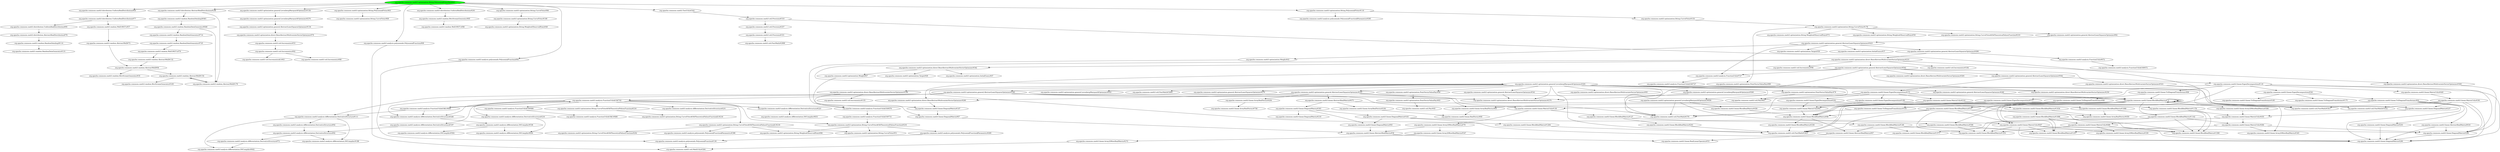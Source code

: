 digraph "cg/org.apache.commons.math3.optimization.fitting.PolynomialFitterTest#45"
{
	"org.apache.commons.math3.optimization.fitting.PolynomialFitterTest#45" [style=filled,fillcolor=green];
	"org.apache.commons.math3.optimization.fitting.PolynomialFitterTest#45" -> "org.apache.commons.math3.distribution.UniformRealDistribution#64";
	"org.apache.commons.math3.distribution.UniformRealDistribution#64" -> "org.apache.commons.math3.distribution.UniformRealDistribution#77";
	"org.apache.commons.math3.distribution.UniformRealDistribution#77" -> "org.apache.commons.math3.random.Well19937c#57";
	"org.apache.commons.math3.random.Well19937c#57" -> "org.apache.commons.math3.random.AbstractWell#72";
	"org.apache.commons.math3.random.AbstractWell#72" -> "org.apache.commons.math3.random.AbstractWell#94";
	"org.apache.commons.math3.random.AbstractWell#94" -> "org.apache.commons.math3.random.BitsStreamGenerator#35";
	"org.apache.commons.math3.random.AbstractWell#94" -> "org.apache.commons.math3.random.AbstractWell#154";
	"org.apache.commons.math3.random.AbstractWell#154" -> "org.apache.commons.math3.random.AbstractWell#179";
	"org.apache.commons.math3.random.AbstractWell#179" -> "org.apache.commons.math3.random.AbstractWell#154";
	"org.apache.commons.math3.random.AbstractWell#154" -> "org.apache.commons.math3.random.BitsStreamGenerator#165";
	"org.apache.commons.math3.distribution.UniformRealDistribution#77" -> "org.apache.commons.math3.distribution.UniformRealDistribution#95";
	"org.apache.commons.math3.distribution.UniformRealDistribution#95" -> "org.apache.commons.math3.distribution.AbstractRealDistribution#76";
	"org.apache.commons.math3.distribution.AbstractRealDistribution#76" -> "org.apache.commons.math3.random.RandomDataImpl#114";
	"org.apache.commons.math3.random.RandomDataImpl#114" -> "org.apache.commons.math3.random.RandomDataGenerator#131";
	"org.apache.commons.math3.optimization.fitting.PolynomialFitterTest#45" -> "org.apache.commons.math3.distribution.AbstractRealDistribution#246";
	"org.apache.commons.math3.distribution.AbstractRealDistribution#246" -> "org.apache.commons.math3.random.AbstractWell#179";
	"org.apache.commons.math3.distribution.AbstractRealDistribution#246" -> "org.apache.commons.math3.random.RandomDataImpl#461";
	"org.apache.commons.math3.random.RandomDataImpl#461" -> "org.apache.commons.math3.random.RandomDataGenerator#648";
	"org.apache.commons.math3.random.RandomDataGenerator#648" -> "org.apache.commons.math3.random.RandomDataGenerator#714";
	"org.apache.commons.math3.random.RandomDataGenerator#714" -> "org.apache.commons.math3.random.RandomDataGenerator#725";
	"org.apache.commons.math3.random.RandomDataGenerator#725" -> "org.apache.commons.math3.random.Well19937c#79";
	"org.apache.commons.math3.random.Well19937c#79" -> "org.apache.commons.math3.random.AbstractWell#132";
	"org.apache.commons.math3.random.AbstractWell#132" -> "org.apache.commons.math3.random.AbstractWell#94";
	"org.apache.commons.math3.random.RandomDataGenerator#648" -> "org.apache.commons.math3.random.AbstractWell#179";
	"org.apache.commons.math3.optimization.fitting.PolynomialFitterTest#45" -> "org.apache.commons.math3.optimization.general.LevenbergMarquardtOptimizer#158";
	"org.apache.commons.math3.optimization.general.LevenbergMarquardtOptimizer#158" -> "org.apache.commons.math3.optimization.general.LevenbergMarquardtOptimizer#270";
	"org.apache.commons.math3.optimization.general.LevenbergMarquardtOptimizer#270" -> "org.apache.commons.math3.optimization.general.AbstractLeastSquaresOptimizer#134";
	"org.apache.commons.math3.optimization.general.AbstractLeastSquaresOptimizer#134" -> "org.apache.commons.math3.optimization.direct.BaseAbstractMultivariateVectorOptimizer#79";
	"org.apache.commons.math3.optimization.direct.BaseAbstractMultivariateVectorOptimizer#79" -> "org.apache.commons.math3.util.Incrementor#53";
	"org.apache.commons.math3.util.Incrementor#53" -> "org.apache.commons.math3.util.Incrementor#62";
	"org.apache.commons.math3.util.Incrementor#62" -> "org.apache.commons.math3.util.Incrementor$1#63";
	"org.apache.commons.math3.util.Incrementor#62" -> "org.apache.commons.math3.util.Incrementor#80";
	"org.apache.commons.math3.optimization.fitting.PolynomialFitterTest#45" -> "org.apache.commons.math3.optimization.fitting.PolynomialFitter#63";
	"org.apache.commons.math3.optimization.fitting.PolynomialFitter#63" -> "org.apache.commons.math3.optimization.fitting.CurveFitter#69";
	"org.apache.commons.math3.optimization.fitting.PolynomialFitterTest#45" -> "org.apache.commons.math3.analysis.polynomials.PolynomialFunction#69";
	"org.apache.commons.math3.analysis.polynomials.PolynomialFunction#69" -> "org.apache.commons.math3.util.MathUtils#264";
	"org.apache.commons.math3.optimization.fitting.PolynomialFitterTest#45" -> "org.apache.commons.math3.distribution.UniformRealDistribution#201";
	"org.apache.commons.math3.distribution.UniformRealDistribution#201" -> "org.apache.commons.math3.random.BitsStreamGenerator#85";
	"org.apache.commons.math3.random.BitsStreamGenerator#85" -> "org.apache.commons.math3.random.Well19937c#86";
	"org.apache.commons.math3.optimization.fitting.PolynomialFitterTest#45" -> "org.apache.commons.math3.analysis.polynomials.PolynomialFunction#94";
	"org.apache.commons.math3.analysis.polynomials.PolynomialFunction#94" -> "org.apache.commons.math3.analysis.polynomials.PolynomialFunction#130";
	"org.apache.commons.math3.analysis.polynomials.PolynomialFunction#130" -> "org.apache.commons.math3.util.MathUtils#264";
	"org.apache.commons.math3.optimization.fitting.PolynomialFitterTest#45" -> "org.apache.commons.math3.optimization.fitting.CurveFitter#96";
	"org.apache.commons.math3.optimization.fitting.CurveFitter#96" -> "org.apache.commons.math3.optimization.fitting.CurveFitter#109";
	"org.apache.commons.math3.optimization.fitting.CurveFitter#109" -> "org.apache.commons.math3.optimization.fitting.WeightedObservedPoint#49";
	"org.apache.commons.math3.optimization.fitting.PolynomialFitterTest#45" -> "org.apache.commons.math3.optimization.fitting.PolynomialFitter#110";
	"org.apache.commons.math3.optimization.fitting.PolynomialFitter#110" -> "org.apache.commons.math3.analysis.polynomials.PolynomialFunction$Parametric#395";
	"org.apache.commons.math3.optimization.fitting.PolynomialFitter#110" -> "org.apache.commons.math3.optimization.fitting.CurveFitter#153";
	"org.apache.commons.math3.optimization.fitting.CurveFitter#153" -> "org.apache.commons.math3.optimization.fitting.CurveFitter#176";
	"org.apache.commons.math3.optimization.fitting.CurveFitter#176" -> "org.apache.commons.math3.optimization.fitting.WeightedObservedPoint#73";
	"org.apache.commons.math3.optimization.fitting.CurveFitter#176" -> "org.apache.commons.math3.optimization.fitting.WeightedObservedPoint#59";
	"org.apache.commons.math3.optimization.fitting.CurveFitter#176" -> "org.apache.commons.math3.optimization.fitting.CurveFitter$OldTheoreticalValuesFunction#210";
	"org.apache.commons.math3.optimization.fitting.CurveFitter#176" -> "org.apache.commons.math3.optimization.general.AbstractLeastSquaresOptimizer#62";
	"org.apache.commons.math3.optimization.general.AbstractLeastSquaresOptimizer#62" -> "org.apache.commons.math3.optimization.general.AbstractLeastSquaresOptimizer#423";
	"org.apache.commons.math3.optimization.general.AbstractLeastSquaresOptimizer#423" -> "org.apache.commons.math3.analysis.FunctionUtils#727";
	"org.apache.commons.math3.analysis.FunctionUtils#727" -> "org.apache.commons.math3.analysis.FunctionUtils$19#727";
	"org.apache.commons.math3.optimization.general.AbstractLeastSquaresOptimizer#423" -> "org.apache.commons.math3.optimization.Target#39";
	"org.apache.commons.math3.optimization.general.AbstractLeastSquaresOptimizer#423" -> "org.apache.commons.math3.optimization.Weight#43";
	"org.apache.commons.math3.optimization.Weight#43" -> "org.apache.commons.math3.linear.DiagonalMatrix#67";
	"org.apache.commons.math3.linear.DiagonalMatrix#67" -> "org.apache.commons.math3.linear.AbstractRealMatrix#56";
	"org.apache.commons.math3.linear.AbstractRealMatrix#56" -> "org.apache.commons.math3.linear.RealLinearOperator#53";
	"org.apache.commons.math3.optimization.general.AbstractLeastSquaresOptimizer#423" -> "org.apache.commons.math3.optimization.InitialGuess#37";
	"org.apache.commons.math3.optimization.general.AbstractLeastSquaresOptimizer#423" -> "org.apache.commons.math3.optimization.general.AbstractLeastSquaresOptimizer#496";
	"org.apache.commons.math3.optimization.general.AbstractLeastSquaresOptimizer#496" -> "org.apache.commons.math3.analysis.FunctionUtils#672";
	"org.apache.commons.math3.analysis.FunctionUtils#672" -> "org.apache.commons.math3.analysis.FunctionUtils$18#672";
	"org.apache.commons.math3.optimization.general.AbstractLeastSquaresOptimizer#496" -> "org.apache.commons.math3.optimization.direct.BaseAbstractMultivariateVectorOptimizer#231";
	"org.apache.commons.math3.optimization.direct.BaseAbstractMultivariateVectorOptimizer#231" -> "org.apache.commons.math3.util.Incrementor#96";
	"org.apache.commons.math3.optimization.direct.BaseAbstractMultivariateVectorOptimizer#231" -> "org.apache.commons.math3.util.Incrementor#164";
	"org.apache.commons.math3.optimization.direct.BaseAbstractMultivariateVectorOptimizer#231" -> "org.apache.commons.math3.optimization.direct.BaseAbstractMultivariateVectorOptimizer#342";
	"org.apache.commons.math3.optimization.direct.BaseAbstractMultivariateVectorOptimizer#342" -> "org.apache.commons.math3.optimization.Target#49";
	"org.apache.commons.math3.optimization.direct.BaseAbstractMultivariateVectorOptimizer#342" -> "org.apache.commons.math3.optimization.Weight#67";
	"org.apache.commons.math3.optimization.Weight#67" -> "org.apache.commons.math3.linear.DiagonalMatrix#107";
	"org.apache.commons.math3.linear.DiagonalMatrix#107" -> "org.apache.commons.math3.linear.DiagonalMatrix#67";
	"org.apache.commons.math3.optimization.direct.BaseAbstractMultivariateVectorOptimizer#342" -> "org.apache.commons.math3.optimization.InitialGuess#47";
	"org.apache.commons.math3.optimization.direct.BaseAbstractMultivariateVectorOptimizer#231" -> "org.apache.commons.math3.optimization.direct.BaseAbstractMultivariateVectorOptimizer#365";
	"org.apache.commons.math3.optimization.direct.BaseAbstractMultivariateVectorOptimizer#365" -> "org.apache.commons.math3.linear.DiagonalMatrix#296";
	"org.apache.commons.math3.linear.DiagonalMatrix#296" -> "org.apache.commons.math3.linear.DiagonalMatrix#290";
	"org.apache.commons.math3.optimization.direct.BaseAbstractMultivariateVectorOptimizer#231" -> "org.apache.commons.math3.optimization.general.AbstractLeastSquaresOptimizer#502";
	"org.apache.commons.math3.optimization.general.AbstractLeastSquaresOptimizer#502" -> "org.apache.commons.math3.optimization.direct.BaseAbstractMultivariateVectorOptimizer#321";
	"org.apache.commons.math3.optimization.direct.BaseAbstractMultivariateVectorOptimizer#321" -> "org.apache.commons.math3.linear.DiagonalMatrix#237";
	"org.apache.commons.math3.linear.DiagonalMatrix#237" -> "org.apache.commons.math3.linear.MatrixUtils#455";
	"org.apache.commons.math3.linear.MatrixUtils#455" -> "org.apache.commons.math3.linear.MatrixUtils#468";
	"org.apache.commons.math3.linear.MatrixUtils#468" -> "org.apache.commons.math3.linear.DiagonalMatrix#290";
	"org.apache.commons.math3.linear.MatrixUtils#455" -> "org.apache.commons.math3.linear.MatrixUtils#484";
	"org.apache.commons.math3.linear.MatrixUtils#484" -> "org.apache.commons.math3.linear.DiagonalMatrix#296";
	"org.apache.commons.math3.optimization.general.AbstractLeastSquaresOptimizer#502" -> "org.apache.commons.math3.optimization.direct.BaseAbstractMultivariateVectorOptimizer#260";
	"org.apache.commons.math3.optimization.direct.BaseAbstractMultivariateVectorOptimizer#260" -> "org.apache.commons.math3.linear.DiagonalMatrix#107";
	"org.apache.commons.math3.optimization.general.AbstractLeastSquaresOptimizer#502" -> "org.apache.commons.math3.optimization.general.AbstractLeastSquaresOptimizer#562";
	"org.apache.commons.math3.optimization.general.AbstractLeastSquaresOptimizer#562" -> "org.apache.commons.math3.linear.EigenDecomposition#118";
	"org.apache.commons.math3.linear.EigenDecomposition#118" -> "org.apache.commons.math3.linear.DiagonalMatrix#290";
	"org.apache.commons.math3.linear.EigenDecomposition#118" -> "org.apache.commons.math3.linear.DiagonalMatrix#296";
	"org.apache.commons.math3.linear.EigenDecomposition#118" -> "org.apache.commons.math3.linear.MatrixUtils#440";
	"org.apache.commons.math3.linear.MatrixUtils#440" -> "org.apache.commons.math3.linear.MatrixUtils#391";
	"org.apache.commons.math3.linear.MatrixUtils#391" -> "org.apache.commons.math3.linear.DiagonalMatrix#290";
	"org.apache.commons.math3.linear.MatrixUtils#391" -> "org.apache.commons.math3.linear.DiagonalMatrix#296";
	"org.apache.commons.math3.linear.MatrixUtils#391" -> "org.apache.commons.math3.linear.DiagonalMatrix#237";
	"org.apache.commons.math3.linear.MatrixUtils#391" -> "org.apache.commons.math3.util.FastMath#3017";
	"org.apache.commons.math3.linear.MatrixUtils#391" -> "org.apache.commons.math3.util.FastMath#3532";
	"org.apache.commons.math3.linear.EigenDecomposition#118" -> "org.apache.commons.math3.linear.EigenDecomposition#561";
	"org.apache.commons.math3.linear.EigenDecomposition#561" -> "org.apache.commons.math3.linear.TriDiagonalTransformer#62";
	"org.apache.commons.math3.linear.TriDiagonalTransformer#62" -> "org.apache.commons.math3.linear.AbstractRealMatrix#616";
	"org.apache.commons.math3.linear.AbstractRealMatrix#616" -> "org.apache.commons.math3.linear.DiagonalMatrix#296";
	"org.apache.commons.math3.linear.AbstractRealMatrix#616" -> "org.apache.commons.math3.linear.DiagonalMatrix#290";
	"org.apache.commons.math3.linear.TriDiagonalTransformer#62" -> "org.apache.commons.math3.linear.DiagonalMatrix#290";
	"org.apache.commons.math3.linear.TriDiagonalTransformer#62" -> "org.apache.commons.math3.linear.DiagonalMatrix#203";
	"org.apache.commons.math3.linear.DiagonalMatrix#203" -> "org.apache.commons.math3.linear.DiagonalMatrix#290";
	"org.apache.commons.math3.linear.TriDiagonalTransformer#62" -> "org.apache.commons.math3.linear.TriDiagonalTransformer#193";
	"org.apache.commons.math3.linear.TriDiagonalTransformer#193" -> "org.apache.commons.math3.util.FastMath#379";
	"org.apache.commons.math3.linear.EigenDecomposition#561" -> "org.apache.commons.math3.linear.TriDiagonalTransformer#175";
	"org.apache.commons.math3.linear.EigenDecomposition#561" -> "org.apache.commons.math3.linear.TriDiagonalTransformer#185";
	"org.apache.commons.math3.linear.EigenDecomposition#118" -> "org.apache.commons.math3.linear.TriDiagonalTransformer#86";
	"org.apache.commons.math3.linear.TriDiagonalTransformer#86" -> "org.apache.commons.math3.linear.TriDiagonalTransformer#98";
	"org.apache.commons.math3.linear.TriDiagonalTransformer#98" -> "org.apache.commons.math3.linear.MatrixUtils#130";
	"org.apache.commons.math3.linear.MatrixUtils#130" -> "org.apache.commons.math3.linear.BlockRealMatrix#127";
	"org.apache.commons.math3.linear.BlockRealMatrix#127" -> "org.apache.commons.math3.linear.BlockRealMatrix#203";
	"org.apache.commons.math3.linear.BlockRealMatrix#203" -> "org.apache.commons.math3.util.FastMath#3421";
	"org.apache.commons.math3.linear.BlockRealMatrix#127" -> "org.apache.commons.math3.linear.BlockRealMatrix#149";
	"org.apache.commons.math3.linear.BlockRealMatrix#149" -> "org.apache.commons.math3.linear.AbstractRealMatrix#67";
	"org.apache.commons.math3.linear.AbstractRealMatrix#67" -> "org.apache.commons.math3.linear.RealLinearOperator#53";
	"org.apache.commons.math3.linear.BlockRealMatrix#149" -> "org.apache.commons.math3.linear.BlockRealMatrix#1571";
	"org.apache.commons.math3.linear.BlockRealMatrix#149" -> "org.apache.commons.math3.linear.BlockRealMatrix#1580";
	"org.apache.commons.math3.linear.TriDiagonalTransformer#86" -> "org.apache.commons.math3.linear.BlockRealMatrix#72";
	"org.apache.commons.math3.linear.BlockRealMatrix#72" -> "org.apache.commons.math3.linear.BlockRealMatrix#72";
	"org.apache.commons.math3.linear.BlockRealMatrix#72" -> "org.apache.commons.math3.linear.BlockRealMatrix#1251";
	"org.apache.commons.math3.linear.BlockRealMatrix#72" -> "org.apache.commons.math3.linear.BlockRealMatrix#1257";
	"org.apache.commons.math3.linear.BlockRealMatrix#72" -> "org.apache.commons.math3.linear.BlockRealMatrix#98";
	"org.apache.commons.math3.linear.BlockRealMatrix#98" -> "org.apache.commons.math3.linear.AbstractRealMatrix#67";
	"org.apache.commons.math3.linear.BlockRealMatrix#98" -> "org.apache.commons.math3.linear.BlockRealMatrix#258";
	"org.apache.commons.math3.linear.BlockRealMatrix#258" -> "org.apache.commons.math3.util.FastMath#3421";
	"org.apache.commons.math3.linear.BlockRealMatrix#72" -> "org.apache.commons.math3.util.FastMath#3421";
	"org.apache.commons.math3.linear.EigenDecomposition#118" -> "org.apache.commons.math3.linear.BlockRealMatrix#598";
	"org.apache.commons.math3.linear.BlockRealMatrix#598" -> "org.apache.commons.math3.linear.BlockRealMatrix#1251";
	"org.apache.commons.math3.linear.BlockRealMatrix#598" -> "org.apache.commons.math3.linear.BlockRealMatrix#1257";
	"org.apache.commons.math3.linear.BlockRealMatrix#598" -> "org.apache.commons.math3.util.FastMath#3421";
	"org.apache.commons.math3.linear.EigenDecomposition#118" -> "org.apache.commons.math3.linear.EigenDecomposition#573";
	"org.apache.commons.math3.linear.EigenDecomposition#573" -> "org.apache.commons.math3.util.FastMath#3017";
	"org.apache.commons.math3.linear.EigenDecomposition#573" -> "org.apache.commons.math3.linear.ArrayRealVector#85";
	"org.apache.commons.math3.linear.ArrayRealVector#85" -> "org.apache.commons.math3.linear.RealVector#60";
	"org.apache.commons.math3.optimization.general.AbstractLeastSquaresOptimizer#562" -> "org.apache.commons.math3.linear.EigenDecomposition#375";
	"org.apache.commons.math3.linear.EigenDecomposition#375" -> "org.apache.commons.math3.util.FastMath#379";
	"org.apache.commons.math3.linear.EigenDecomposition#375" -> "org.apache.commons.math3.linear.MatrixUtils#216";
	"org.apache.commons.math3.linear.MatrixUtils#216" -> "org.apache.commons.math3.linear.MatrixUtils#81";
	"org.apache.commons.math3.linear.MatrixUtils#81" -> "org.apache.commons.math3.linear.BlockRealMatrix#98";
	"org.apache.commons.math3.linear.MatrixUtils#216" -> "org.apache.commons.math3.linear.BlockRealMatrix#1178";
	"org.apache.commons.math3.linear.BlockRealMatrix#1178" -> "org.apache.commons.math3.linear.MatrixUtils#455";
	"org.apache.commons.math3.linear.MatrixUtils#468" -> "org.apache.commons.math3.linear.BlockRealMatrix#1251";
	"org.apache.commons.math3.linear.MatrixUtils#484" -> "org.apache.commons.math3.linear.BlockRealMatrix#1257";
	"org.apache.commons.math3.linear.BlockRealMatrix#1178" -> "org.apache.commons.math3.linear.BlockRealMatrix#1580";
	"org.apache.commons.math3.linear.EigenDecomposition#375" -> "org.apache.commons.math3.linear.EigenDecomposition#199";
	"org.apache.commons.math3.linear.EigenDecomposition#199" -> "org.apache.commons.math3.linear.MatrixUtils#81";
	"org.apache.commons.math3.linear.EigenDecomposition#199" -> "org.apache.commons.math3.linear.BlockRealMatrix#1068";
	"org.apache.commons.math3.linear.BlockRealMatrix#1068" -> "org.apache.commons.math3.linear.ArrayRealVector#450";
	"org.apache.commons.math3.linear.BlockRealMatrix#1068" -> "org.apache.commons.math3.linear.BlockRealMatrix#1142";
	"org.apache.commons.math3.linear.BlockRealMatrix#1142" -> "org.apache.commons.math3.linear.MatrixUtils#484";
	"org.apache.commons.math3.linear.BlockRealMatrix#1142" -> "org.apache.commons.math3.linear.BlockRealMatrix#1251";
	"org.apache.commons.math3.linear.BlockRealMatrix#1142" -> "org.apache.commons.math3.linear.BlockRealMatrix#1580";
	"org.apache.commons.math3.linear.BlockRealMatrix#1142" -> "org.apache.commons.math3.linear.BlockRealMatrix#1571";
	"org.apache.commons.math3.linear.EigenDecomposition#375" -> "org.apache.commons.math3.linear.EigenDecomposition#250";
	"org.apache.commons.math3.linear.EigenDecomposition#250" -> "org.apache.commons.math3.linear.MatrixUtils#81";
	"org.apache.commons.math3.linear.EigenDecomposition#250" -> "org.apache.commons.math3.linear.BlockRealMatrix#1034";
	"org.apache.commons.math3.linear.BlockRealMatrix#1034" -> "org.apache.commons.math3.linear.ArrayRealVector#450";
	"org.apache.commons.math3.linear.BlockRealMatrix#1034" -> "org.apache.commons.math3.linear.BlockRealMatrix#1098";
	"org.apache.commons.math3.linear.BlockRealMatrix#1098" -> "org.apache.commons.math3.linear.MatrixUtils#468";
	"org.apache.commons.math3.linear.BlockRealMatrix#1098" -> "org.apache.commons.math3.linear.BlockRealMatrix#1257";
	"org.apache.commons.math3.linear.BlockRealMatrix#1098" -> "org.apache.commons.math3.linear.BlockRealMatrix#1580";
	"org.apache.commons.math3.linear.EigenDecomposition#375" -> "org.apache.commons.math3.linear.BlockRealMatrix#72";
	"org.apache.commons.math3.linear.BlockRealMatrix#72" -> "org.apache.commons.math3.linear.BlockRealMatrix#72";
	"org.apache.commons.math3.linear.BlockRealMatrix#72" -> "org.apache.commons.math3.linear.BlockRealMatrix#537";
	"org.apache.commons.math3.linear.BlockRealMatrix#537" -> "org.apache.commons.math3.linear.MatrixUtils#607";
	"org.apache.commons.math3.linear.MatrixUtils#607" -> "org.apache.commons.math3.linear.BlockRealMatrix#1257";
	"org.apache.commons.math3.linear.MatrixUtils#607" -> "org.apache.commons.math3.linear.BlockRealMatrix#1251";
	"org.apache.commons.math3.linear.BlockRealMatrix#537" -> "org.apache.commons.math3.linear.BlockRealMatrix#98";
	"org.apache.commons.math3.linear.BlockRealMatrix#537" -> "org.apache.commons.math3.util.FastMath#3421";
	"org.apache.commons.math3.linear.BlockRealMatrix#537" -> "org.apache.commons.math3.linear.BlockRealMatrix#1580";
	"org.apache.commons.math3.optimization.general.AbstractLeastSquaresOptimizer#502" -> "org.apache.commons.math3.optimization.direct.BaseAbstractMultivariateVectorOptimizer#281";
	"org.apache.commons.math3.optimization.general.AbstractLeastSquaresOptimizer#502" -> "org.apache.commons.math3.analysis.FunctionUtils#727";
	"org.apache.commons.math3.optimization.general.AbstractLeastSquaresOptimizer#502" -> "org.apache.commons.math3.optimization.direct.BaseAbstractMultivariateVectorOptimizer#250";
	"org.apache.commons.math3.optimization.general.AbstractLeastSquaresOptimizer#502" -> "org.apache.commons.math3.optimization.direct.BaseAbstractMultivariateVectorOptimizer#270";
	"org.apache.commons.math3.optimization.direct.BaseAbstractMultivariateVectorOptimizer#231" -> "org.apache.commons.math3.optimization.general.LevenbergMarquardtOptimizer#281";
	"org.apache.commons.math3.optimization.general.LevenbergMarquardtOptimizer#281" -> "org.apache.commons.math3.optimization.direct.BaseAbstractMultivariateVectorOptimizer#270";
	"org.apache.commons.math3.optimization.general.LevenbergMarquardtOptimizer#281" -> "org.apache.commons.math3.optimization.direct.BaseAbstractMultivariateVectorOptimizer#250";
	"org.apache.commons.math3.optimization.general.LevenbergMarquardtOptimizer#281" -> "org.apache.commons.math3.util.FastMath#3421";
	"org.apache.commons.math3.optimization.general.LevenbergMarquardtOptimizer#281" -> "org.apache.commons.math3.optimization.general.AbstractLeastSquaresOptimizer#260";
	"org.apache.commons.math3.optimization.general.AbstractLeastSquaresOptimizer#260" -> "org.apache.commons.math3.linear.BlockRealMatrix#72";
	"org.apache.commons.math3.linear.BlockRealMatrix#72" -> "org.apache.commons.math3.linear.BlockRealMatrix#72";
	"org.apache.commons.math3.linear.BlockRealMatrix#72" -> "org.apache.commons.math3.linear.BlockRealMatrix#98";
	"org.apache.commons.math3.optimization.general.LevenbergMarquardtOptimizer#281" -> "org.apache.commons.math3.optimization.direct.BaseAbstractMultivariateVectorOptimizer#108";
	"org.apache.commons.math3.optimization.direct.BaseAbstractMultivariateVectorOptimizer#108" -> "org.apache.commons.math3.util.Incrementor#155";
	"org.apache.commons.math3.optimization.direct.BaseAbstractMultivariateVectorOptimizer#108" -> "org.apache.commons.math3.analysis.FunctionUtils$18#676";
	"org.apache.commons.math3.analysis.FunctionUtils$18#676" -> "org.apache.commons.math3.analysis.FunctionUtils$19#731";
	"org.apache.commons.math3.analysis.FunctionUtils$19#731" -> "org.apache.commons.math3.optimization.fitting.CurveFitter$OldTheoreticalValuesFunction#233";
	"org.apache.commons.math3.optimization.fitting.CurveFitter$OldTheoreticalValuesFunction#233" -> "org.apache.commons.math3.optimization.fitting.CurveFitter#51";
	"org.apache.commons.math3.optimization.fitting.CurveFitter$OldTheoreticalValuesFunction#233" -> "org.apache.commons.math3.optimization.fitting.WeightedObservedPoint#66";
	"org.apache.commons.math3.optimization.fitting.CurveFitter$OldTheoreticalValuesFunction#233" -> "org.apache.commons.math3.analysis.polynomials.PolynomialFunction$Parametric#409";
	"org.apache.commons.math3.analysis.polynomials.PolynomialFunction$Parametric#409" -> "org.apache.commons.math3.analysis.polynomials.PolynomialFunction#130";
	"org.apache.commons.math3.optimization.general.LevenbergMarquardtOptimizer#281" -> "org.apache.commons.math3.optimization.general.AbstractLeastSquaresOptimizer#541";
	"org.apache.commons.math3.optimization.general.AbstractLeastSquaresOptimizer#541" -> "org.apache.commons.math3.optimization.direct.BaseAbstractMultivariateVectorOptimizer#270";
	"org.apache.commons.math3.optimization.general.LevenbergMarquardtOptimizer#281" -> "org.apache.commons.math3.optimization.PointVectorValuePair#49";
	"org.apache.commons.math3.optimization.PointVectorValuePair#49" -> "org.apache.commons.math3.optimization.PointVectorValuePair#63";
	"org.apache.commons.math3.optimization.PointVectorValuePair#63" -> "org.apache.commons.math3.util.Pair#45";
	"org.apache.commons.math3.optimization.general.LevenbergMarquardtOptimizer#281" -> "org.apache.commons.math3.optimization.general.AbstractLeastSquaresOptimizer#225";
	"org.apache.commons.math3.optimization.general.AbstractLeastSquaresOptimizer#225" -> "org.apache.commons.math3.linear.ArrayRealVector#85";
	"org.apache.commons.math3.optimization.general.AbstractLeastSquaresOptimizer#225" -> "org.apache.commons.math3.optimization.direct.BaseAbstractMultivariateVectorOptimizer#260";
	"org.apache.commons.math3.optimization.general.AbstractLeastSquaresOptimizer#225" -> "org.apache.commons.math3.linear.AbstractRealMatrix#675";
	"org.apache.commons.math3.linear.AbstractRealMatrix#675" -> "org.apache.commons.math3.linear.ArrayRealVector#450";
	"org.apache.commons.math3.linear.AbstractRealMatrix#675" -> "org.apache.commons.math3.linear.DiagonalMatrix#303";
	"org.apache.commons.math3.linear.DiagonalMatrix#303" -> "org.apache.commons.math3.linear.DiagonalMatrix#83";
	"org.apache.commons.math3.linear.DiagonalMatrix#83" -> "org.apache.commons.math3.linear.AbstractRealMatrix#56";
	"org.apache.commons.math3.linear.DiagonalMatrix#303" -> "org.apache.commons.math3.linear.DiagonalMatrix#163";
	"org.apache.commons.math3.linear.DiagonalMatrix#163" -> "org.apache.commons.math3.linear.MatrixUtils#607";
	"org.apache.commons.math3.linear.MatrixUtils#607" -> "org.apache.commons.math3.linear.DiagonalMatrix#296";
	"org.apache.commons.math3.linear.MatrixUtils#607" -> "org.apache.commons.math3.linear.DiagonalMatrix#290";
	"org.apache.commons.math3.linear.DiagonalMatrix#163" -> "org.apache.commons.math3.linear.DiagonalMatrix#290";
	"org.apache.commons.math3.linear.DiagonalMatrix#163" -> "org.apache.commons.math3.linear.DiagonalMatrix#83";
	"org.apache.commons.math3.linear.DiagonalMatrix#303" -> "org.apache.commons.math3.linear.DiagonalMatrix#219";
	"org.apache.commons.math3.linear.AbstractRealMatrix#675" -> "org.apache.commons.math3.linear.ArrayRealVector#104";
	"org.apache.commons.math3.linear.ArrayRealVector#104" -> "org.apache.commons.math3.linear.RealVector#60";
	"org.apache.commons.math3.optimization.general.AbstractLeastSquaresOptimizer#225" -> "org.apache.commons.math3.linear.ArrayRealVector#456";
	"org.apache.commons.math3.linear.ArrayRealVector#456" -> "org.apache.commons.math3.linear.ArrayRealVector#758";
	"org.apache.commons.math3.optimization.general.AbstractLeastSquaresOptimizer#225" -> "org.apache.commons.math3.util.FastMath#379";
	"org.apache.commons.math3.optimization.general.LevenbergMarquardtOptimizer#281" -> "org.apache.commons.math3.optimization.direct.BaseAbstractMultivariateVectorOptimizer#95";
	"org.apache.commons.math3.optimization.general.LevenbergMarquardtOptimizer#281" -> "org.apache.commons.math3.optimization.general.AbstractLeastSquaresOptimizer#168";
	"org.apache.commons.math3.optimization.general.AbstractLeastSquaresOptimizer#168" -> "org.apache.commons.math3.analysis.differentiation.DerivativeStructure#111";
	"org.apache.commons.math3.analysis.differentiation.DerivativeStructure#111" -> "org.apache.commons.math3.analysis.differentiation.DerivativeStructure#92";
	"org.apache.commons.math3.analysis.differentiation.DerivativeStructure#92" -> "org.apache.commons.math3.analysis.differentiation.DerivativeStructure#82";
	"org.apache.commons.math3.analysis.differentiation.DerivativeStructure#82" -> "org.apache.commons.math3.analysis.differentiation.DSCompiler#188";
	"org.apache.commons.math3.analysis.differentiation.DerivativeStructure#82" -> "org.apache.commons.math3.analysis.differentiation.DerivativeStructure#72";
	"org.apache.commons.math3.analysis.differentiation.DerivativeStructure#72" -> "org.apache.commons.math3.analysis.differentiation.DSCompiler#642";
	"org.apache.commons.math3.analysis.differentiation.DerivativeStructure#111" -> "org.apache.commons.math3.analysis.differentiation.DSCompiler#188";
	"org.apache.commons.math3.analysis.differentiation.DerivativeStructure#111" -> "org.apache.commons.math3.analysis.differentiation.DSCompiler#642";
	"org.apache.commons.math3.optimization.general.AbstractLeastSquaresOptimizer#168" -> "org.apache.commons.math3.analysis.FunctionUtils$19#742";
	"org.apache.commons.math3.analysis.FunctionUtils$19#742" -> "org.apache.commons.math3.analysis.differentiation.DerivativeStructure#216";
	"org.apache.commons.math3.analysis.differentiation.DerivativeStructure#216" -> "org.apache.commons.math3.analysis.differentiation.DSCompiler#624";
	"org.apache.commons.math3.analysis.FunctionUtils$19#742" -> "org.apache.commons.math3.analysis.differentiation.DerivativeStructure#223";
	"org.apache.commons.math3.analysis.differentiation.DerivativeStructure#223" -> "org.apache.commons.math3.analysis.differentiation.DSCompiler#631";
	"org.apache.commons.math3.analysis.FunctionUtils$19#742" -> "org.apache.commons.math3.analysis.differentiation.DerivativeStructure#231";
	"org.apache.commons.math3.analysis.FunctionUtils$19#742" -> "org.apache.commons.math3.analysis.FunctionUtils$18#676";
	"org.apache.commons.math3.analysis.FunctionUtils$19#742" -> "org.apache.commons.math3.analysis.FunctionUtils$18#680";
	"org.apache.commons.math3.analysis.FunctionUtils$18#680" -> "org.apache.commons.math3.analysis.FunctionUtils$18$1#680";
	"org.apache.commons.math3.analysis.FunctionUtils$19#742" -> "org.apache.commons.math3.analysis.FunctionUtils$18$1#684";
	"org.apache.commons.math3.analysis.FunctionUtils$18$1#684" -> "org.apache.commons.math3.analysis.differentiation.DerivativeStructure#111";
	"org.apache.commons.math3.analysis.FunctionUtils$18$1#684" -> "org.apache.commons.math3.analysis.FunctionUtils$19#742";
	"org.apache.commons.math3.analysis.FunctionUtils$19#742" -> "org.apache.commons.math3.optimization.fitting.CurveFitter$OldTheoreticalValuesFunction#233";
	"org.apache.commons.math3.analysis.FunctionUtils$19#742" -> "org.apache.commons.math3.optimization.fitting.CurveFitter$OldTheoreticalValuesFunction#216";
	"org.apache.commons.math3.optimization.fitting.CurveFitter$OldTheoreticalValuesFunction#216" -> "org.apache.commons.math3.optimization.fitting.CurveFitter$OldTheoreticalValuesFunction$1#216";
	"org.apache.commons.math3.analysis.FunctionUtils$19#742" -> "org.apache.commons.math3.optimization.fitting.CurveFitter$OldTheoreticalValuesFunction$1#218";
	"org.apache.commons.math3.optimization.fitting.CurveFitter$OldTheoreticalValuesFunction$1#218" -> "org.apache.commons.math3.optimization.fitting.CurveFitter#51";
	"org.apache.commons.math3.optimization.fitting.CurveFitter$OldTheoreticalValuesFunction$1#218" -> "org.apache.commons.math3.optimization.fitting.CurveFitter$OldTheoreticalValuesFunction#202";
	"org.apache.commons.math3.optimization.fitting.CurveFitter$OldTheoreticalValuesFunction$1#218" -> "org.apache.commons.math3.optimization.fitting.WeightedObservedPoint#66";
	"org.apache.commons.math3.optimization.fitting.CurveFitter$OldTheoreticalValuesFunction$1#218" -> "org.apache.commons.math3.analysis.polynomials.PolynomialFunction$Parametric#398";
	"org.apache.commons.math3.analysis.FunctionUtils$19#742" -> "org.apache.commons.math3.analysis.differentiation.DerivativeStructure#246";
	"org.apache.commons.math3.analysis.differentiation.DerivativeStructure#246" -> "org.apache.commons.math3.analysis.differentiation.DSCompiler#538";
	"org.apache.commons.math3.analysis.differentiation.DSCompiler#538" -> "org.apache.commons.math3.analysis.differentiation.DSCompiler#624";
	"org.apache.commons.math3.analysis.differentiation.DSCompiler#538" -> "org.apache.commons.math3.analysis.differentiation.DSCompiler#562";
	"org.apache.commons.math3.analysis.FunctionUtils$19#742" -> "org.apache.commons.math3.analysis.differentiation.DerivativeStructure#197";
	"org.apache.commons.math3.analysis.differentiation.DerivativeStructure#197" -> "org.apache.commons.math3.analysis.differentiation.DerivativeStructure#82";
	"org.apache.commons.math3.analysis.FunctionUtils$18$1#684" -> "org.apache.commons.math3.analysis.differentiation.DerivativeStructure#246";
	"org.apache.commons.math3.optimization.general.AbstractLeastSquaresOptimizer#168" -> "org.apache.commons.math3.optimization.direct.BaseAbstractMultivariateVectorOptimizer#270";
	"org.apache.commons.math3.optimization.general.AbstractLeastSquaresOptimizer#168" -> "org.apache.commons.math3.analysis.differentiation.DerivativeStructure#246";
	"org.apache.commons.math3.optimization.general.AbstractLeastSquaresOptimizer#168" -> "org.apache.commons.math3.linear.MatrixUtils#130";
	"org.apache.commons.math3.linear.MatrixUtils#130" -> "org.apache.commons.math3.linear.Array2DRowRealMatrix#79";
	"org.apache.commons.math3.linear.Array2DRowRealMatrix#79" -> "org.apache.commons.math3.linear.AbstractRealMatrix#56";
	"org.apache.commons.math3.linear.Array2DRowRealMatrix#79" -> "org.apache.commons.math3.linear.Array2DRowRealMatrix#547";
	"org.apache.commons.math3.linear.Array2DRowRealMatrix#547" -> "org.apache.commons.math3.linear.Array2DRowRealMatrix#272";
	"org.apache.commons.math3.linear.Array2DRowRealMatrix#272" -> "org.apache.commons.math3.util.MathUtils#264";
	"org.apache.commons.math3.optimization.general.AbstractLeastSquaresOptimizer#168" -> "org.apache.commons.math3.linear.BlockRealMatrix#72";
	"org.apache.commons.math3.linear.BlockRealMatrix#72" -> "org.apache.commons.math3.linear.MatrixUtils#607";
	"org.apache.commons.math3.linear.MatrixUtils#607" -> "org.apache.commons.math3.linear.Array2DRowRealMatrix#339";
	"org.apache.commons.math3.linear.BlockRealMatrix#72" -> "org.apache.commons.math3.linear.Array2DRowRealMatrix#345";
	"org.apache.commons.math3.linear.BlockRealMatrix#72" -> "org.apache.commons.math3.linear.BlockRealMatrix#98";
	"org.apache.commons.math3.linear.BlockRealMatrix#72" -> "org.apache.commons.math3.util.FastMath#3421";
	"org.apache.commons.math3.linear.BlockRealMatrix#72" -> "org.apache.commons.math3.linear.BlockRealMatrix#1580";
	"org.apache.commons.math3.linear.BlockRealMatrix#72" -> "org.apache.commons.math3.linear.Array2DRowRealMatrix#306";
	"org.apache.commons.math3.linear.Array2DRowRealMatrix#306" -> "org.apache.commons.math3.linear.MatrixUtils#455";
	"org.apache.commons.math3.linear.MatrixUtils#468" -> "org.apache.commons.math3.linear.Array2DRowRealMatrix#339";
	"org.apache.commons.math3.linear.MatrixUtils#484" -> "org.apache.commons.math3.linear.Array2DRowRealMatrix#345";
	"org.apache.commons.math3.optimization.general.LevenbergMarquardtOptimizer#281" -> "org.apache.commons.math3.optimization.general.LevenbergMarquardtOptimizer#856";
	"org.apache.commons.math3.optimization.general.LevenbergMarquardtOptimizer#856" -> "org.apache.commons.math3.linear.BlockRealMatrix#458";
	"org.apache.commons.math3.linear.BlockRealMatrix#458" -> "org.apache.commons.math3.linear.BlockRealMatrix#98";
	"org.apache.commons.math3.optimization.general.LevenbergMarquardtOptimizer#856" -> "org.apache.commons.math3.linear.BlockRealMatrix#598";
	"org.apache.commons.math3.optimization.general.LevenbergMarquardtOptimizer#856" -> "org.apache.commons.math3.util.FastMath#379";
	"org.apache.commons.math3.optimization.general.LevenbergMarquardtOptimizer#281" -> "org.apache.commons.math3.linear.BlockRealMatrix#1264";
	"org.apache.commons.math3.linear.BlockRealMatrix#1264" -> "org.apache.commons.math3.util.FastMath#3421";
	"org.apache.commons.math3.optimization.general.LevenbergMarquardtOptimizer#281" -> "org.apache.commons.math3.optimization.general.LevenbergMarquardtOptimizer#932";
	"org.apache.commons.math3.optimization.general.LevenbergMarquardtOptimizer#281" -> "org.apache.commons.math3.util.FastMath#379";
	"org.apache.commons.math3.optimization.general.LevenbergMarquardtOptimizer#281" -> "org.apache.commons.math3.util.FastMath#3017";
	"org.apache.commons.math3.optimization.general.LevenbergMarquardtOptimizer#281" -> "org.apache.commons.math3.util.FastMath#3532";
	"org.apache.commons.math3.optimization.general.LevenbergMarquardtOptimizer#281" -> "org.apache.commons.math3.optimization.general.LevenbergMarquardtOptimizer#560";
	"org.apache.commons.math3.optimization.general.LevenbergMarquardtOptimizer#560" -> "org.apache.commons.math3.util.FastMath#379";
	"org.apache.commons.math3.optimization.general.LevenbergMarquardtOptimizer#281" -> "org.apache.commons.math3.util.FastMath#3464";
	"org.apache.commons.math3.optimization.general.LevenbergMarquardtOptimizer#281" -> "org.apache.commons.math3.optimization.general.AbstractLeastSquaresOptimizer#270";
	"org.apache.commons.math3.optimization.general.LevenbergMarquardtOptimizer#281" -> "org.apache.commons.math3.optimization.PointVectorValuePair#79";
	"org.apache.commons.math3.optimization.PointVectorValuePair#79" -> "org.apache.commons.math3.util.Pair#65";
	"org.apache.commons.math3.optimization.fitting.CurveFitter#176" -> "org.apache.commons.math3.optimization.PointVectorValuePair#89";
	"org.apache.commons.math3.optimization.PointVectorValuePair#89" -> "org.apache.commons.math3.util.Pair#65";
	"org.apache.commons.math3.optimization.fitting.PolynomialFitterTest#45" -> "org.apache.commons.math3.TestUtils#342";
	"org.apache.commons.math3.TestUtils#342" -> "org.apache.commons.math3.util.Precision#310";
	"org.apache.commons.math3.util.Precision#310" -> "org.apache.commons.math3.util.Precision#257";
	"org.apache.commons.math3.util.Precision#257" -> "org.apache.commons.math3.util.Precision#331";
	"org.apache.commons.math3.util.Precision#331" -> "org.apache.commons.math3.util.FastMath#2999";
	"org.apache.commons.math3.util.Precision#310" -> "org.apache.commons.math3.util.FastMath#3017";
}
